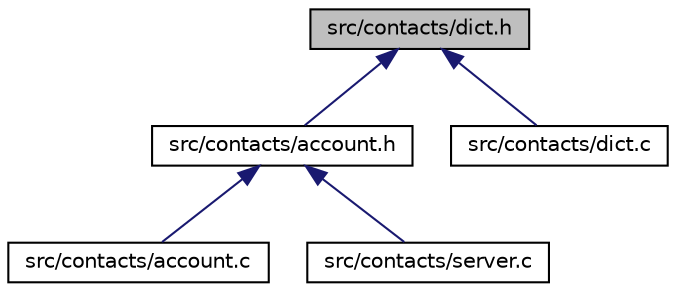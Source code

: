 digraph "src/contacts/dict.h"
{
  edge [fontname="Helvetica",fontsize="10",labelfontname="Helvetica",labelfontsize="10"];
  node [fontname="Helvetica",fontsize="10",shape=record];
  Node1 [label="src/contacts/dict.h",height=0.2,width=0.4,color="black", fillcolor="grey75", style="filled", fontcolor="black"];
  Node1 -> Node2 [dir="back",color="midnightblue",fontsize="10",style="solid",fontname="Helvetica"];
  Node2 [label="src/contacts/account.h",height=0.2,width=0.4,color="black", fillcolor="white", style="filled",URL="$account_8h.html"];
  Node2 -> Node3 [dir="back",color="midnightblue",fontsize="10",style="solid",fontname="Helvetica"];
  Node3 [label="src/contacts/account.c",height=0.2,width=0.4,color="black", fillcolor="white", style="filled",URL="$account_8c.html"];
  Node2 -> Node4 [dir="back",color="midnightblue",fontsize="10",style="solid",fontname="Helvetica"];
  Node4 [label="src/contacts/server.c",height=0.2,width=0.4,color="black", fillcolor="white", style="filled",URL="$server_8c.html"];
  Node1 -> Node5 [dir="back",color="midnightblue",fontsize="10",style="solid",fontname="Helvetica"];
  Node5 [label="src/contacts/dict.c",height=0.2,width=0.4,color="black", fillcolor="white", style="filled",URL="$dict_8c.html"];
}
